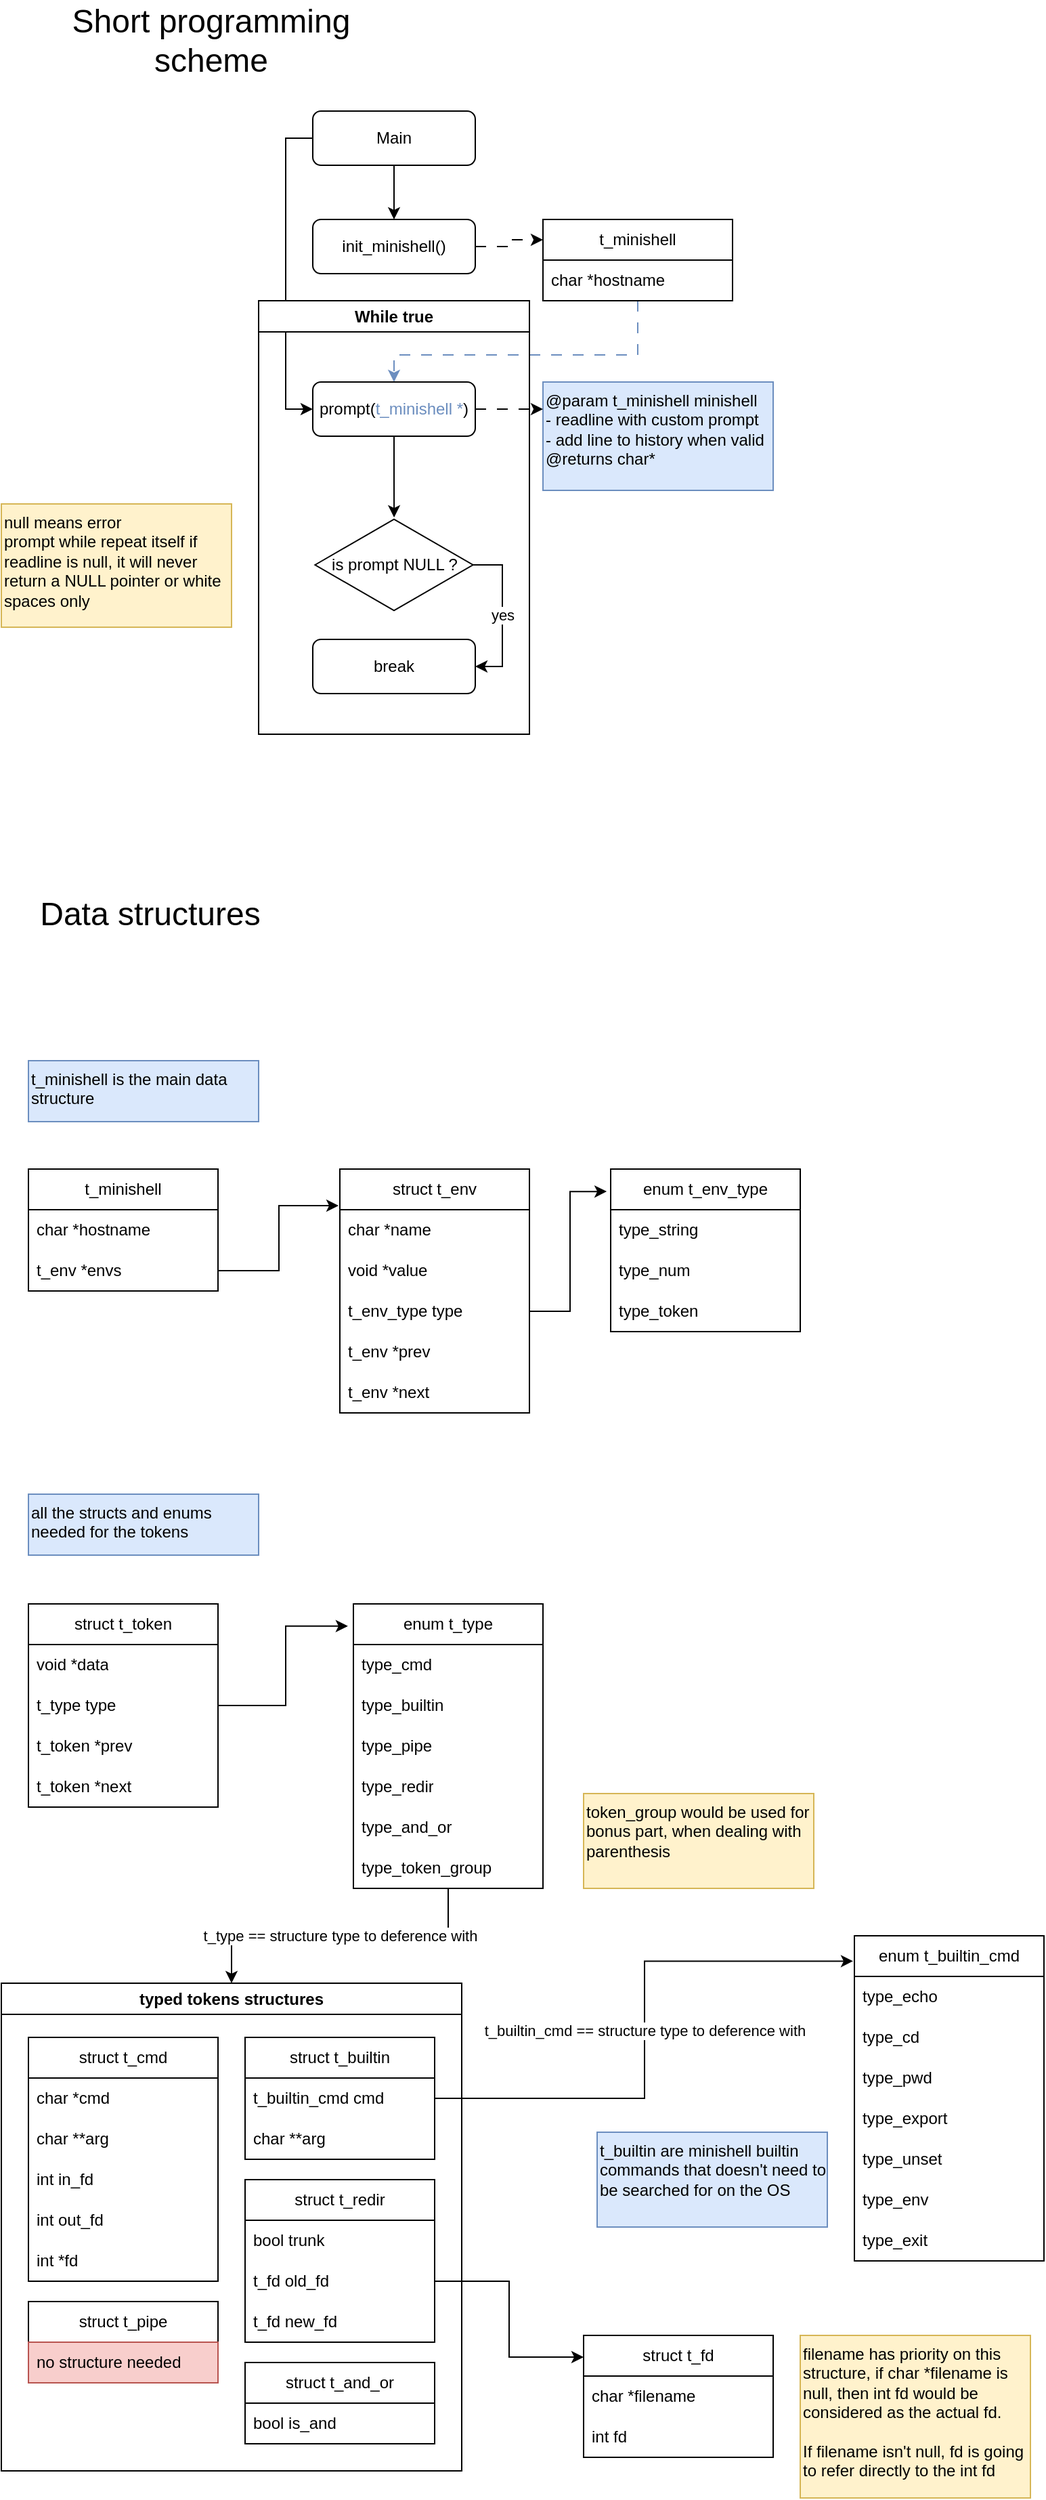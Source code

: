<mxfile compressed="true" version="24.2.0" type="github"><diagram id="C5RBs43oDa-KdzZeNtuy" name="Page-1"><mxGraphModel dx="2026" dy="1111" grid="1" gridSize="10" guides="1" tooltips="1" connect="1" arrows="1" fold="1" page="1" pageScale="1" pageWidth="827" pageHeight="1169" math="0" shadow="0"><root><mxCell id="WIyWlLk6GJQsqaUBKTNV-0"/><mxCell id="WIyWlLk6GJQsqaUBKTNV-1" parent="WIyWlLk6GJQsqaUBKTNV-0"/><mxCell id="2lQkK7vniRC7RQrExT-5-12" style="edgeStyle=orthogonalEdgeStyle;rounded=0;orthogonalLoop=1;jettySize=auto;html=1;entryX=0.5;entryY=0;entryDx=0;entryDy=0;" parent="WIyWlLk6GJQsqaUBKTNV-1" source="2lQkK7vniRC7RQrExT-5-0" target="2lQkK7vniRC7RQrExT-5-1" edge="1"><mxGeometry relative="1" as="geometry"/></mxCell><mxCell id="2lQkK7vniRC7RQrExT-5-15" style="edgeStyle=orthogonalEdgeStyle;rounded=0;orthogonalLoop=1;jettySize=auto;html=1;entryX=0;entryY=0.5;entryDx=0;entryDy=0;" parent="WIyWlLk6GJQsqaUBKTNV-1" source="2lQkK7vniRC7RQrExT-5-0" target="2lQkK7vniRC7RQrExT-5-14" edge="1"><mxGeometry relative="1" as="geometry"><Array as="points"><mxPoint x="230" y="159"/><mxPoint x="230" y="359"/></Array></mxGeometry></mxCell><mxCell id="2lQkK7vniRC7RQrExT-5-0" value="Main" style="rounded=1;whiteSpace=wrap;html=1;fontSize=12;glass=0;strokeWidth=1;shadow=0;" parent="WIyWlLk6GJQsqaUBKTNV-1" vertex="1"><mxGeometry x="250" y="139" width="120" height="40" as="geometry"/></mxCell><mxCell id="2lQkK7vniRC7RQrExT-5-7" style="edgeStyle=orthogonalEdgeStyle;rounded=0;orthogonalLoop=1;jettySize=auto;html=1;entryX=0;entryY=0.25;entryDx=0;entryDy=0;dashed=1;dashPattern=8 8;" parent="WIyWlLk6GJQsqaUBKTNV-1" source="2lQkK7vniRC7RQrExT-5-1" target="2lQkK7vniRC7RQrExT-5-3" edge="1"><mxGeometry relative="1" as="geometry"/></mxCell><mxCell id="2lQkK7vniRC7RQrExT-5-1" value="init_minishell()" style="rounded=1;whiteSpace=wrap;html=1;fontSize=12;glass=0;strokeWidth=1;shadow=0;" parent="WIyWlLk6GJQsqaUBKTNV-1" vertex="1"><mxGeometry x="250" y="219" width="120" height="40" as="geometry"/></mxCell><mxCell id="2lQkK7vniRC7RQrExT-5-16" style="edgeStyle=orthogonalEdgeStyle;rounded=0;orthogonalLoop=1;jettySize=auto;html=1;entryX=0.5;entryY=0;entryDx=0;entryDy=0;dashed=1;dashPattern=8 8;fillColor=#dae8fc;strokeColor=#6c8ebf;" parent="WIyWlLk6GJQsqaUBKTNV-1" source="2lQkK7vniRC7RQrExT-5-3" target="2lQkK7vniRC7RQrExT-5-14" edge="1"><mxGeometry relative="1" as="geometry"><Array as="points"><mxPoint x="490" y="319"/><mxPoint x="310" y="319"/></Array></mxGeometry></mxCell><mxCell id="2lQkK7vniRC7RQrExT-5-3" value="t_minishell" style="swimlane;fontStyle=0;childLayout=stackLayout;horizontal=1;startSize=30;horizontalStack=0;resizeParent=1;resizeParentMax=0;resizeLast=0;collapsible=1;marginBottom=0;whiteSpace=wrap;html=1;" parent="WIyWlLk6GJQsqaUBKTNV-1" vertex="1"><mxGeometry x="420" y="219" width="140" height="60" as="geometry"/></mxCell><mxCell id="2lQkK7vniRC7RQrExT-5-4" value="char *hostname" style="text;strokeColor=none;fillColor=none;align=left;verticalAlign=middle;spacingLeft=4;spacingRight=4;overflow=hidden;points=[[0,0.5],[1,0.5]];portConstraint=eastwest;rotatable=0;whiteSpace=wrap;html=1;" parent="2lQkK7vniRC7RQrExT-5-3" vertex="1"><mxGeometry y="30" width="140" height="30" as="geometry"/></mxCell><mxCell id="2lQkK7vniRC7RQrExT-5-17" value="&lt;div&gt;@param t_minishell minishell&lt;/div&gt;- readline with custom prompt&lt;div&gt;- add line to history when valid&lt;/div&gt;&lt;div&gt;@returns char*&lt;/div&gt;" style="rounded=0;whiteSpace=wrap;html=1;fillColor=#dae8fc;strokeColor=#6c8ebf;verticalAlign=top;align=left;" parent="WIyWlLk6GJQsqaUBKTNV-1" vertex="1"><mxGeometry x="420" y="339" width="170" height="80" as="geometry"/></mxCell><mxCell id="2lQkK7vniRC7RQrExT-5-18" value="While true" style="swimlane;whiteSpace=wrap;html=1;" parent="WIyWlLk6GJQsqaUBKTNV-1" vertex="1"><mxGeometry x="210" y="279" width="200" height="320" as="geometry"/></mxCell><mxCell id="2lQkK7vniRC7RQrExT-5-24" style="edgeStyle=orthogonalEdgeStyle;rounded=0;orthogonalLoop=1;jettySize=auto;html=1;" parent="2lQkK7vniRC7RQrExT-5-18" source="2lQkK7vniRC7RQrExT-5-14" target="2lQkK7vniRC7RQrExT-5-20" edge="1"><mxGeometry relative="1" as="geometry"/></mxCell><mxCell id="2lQkK7vniRC7RQrExT-5-14" value="prompt(&lt;font color=&quot;#6c8ebf&quot;&gt;t_minishell *&lt;/font&gt;)" style="rounded=1;whiteSpace=wrap;html=1;fontSize=12;glass=0;strokeWidth=1;shadow=0;" parent="2lQkK7vniRC7RQrExT-5-18" vertex="1"><mxGeometry x="40" y="60" width="120" height="40" as="geometry"/></mxCell><mxCell id="2lQkK7vniRC7RQrExT-5-22" value="yes" style="edgeStyle=orthogonalEdgeStyle;rounded=0;orthogonalLoop=1;jettySize=auto;html=1;entryX=1;entryY=0.5;entryDx=0;entryDy=0;" parent="2lQkK7vniRC7RQrExT-5-18" source="2lQkK7vniRC7RQrExT-5-20" target="2lQkK7vniRC7RQrExT-5-21" edge="1"><mxGeometry relative="1" as="geometry"><Array as="points"><mxPoint x="180" y="195"/><mxPoint x="180" y="270"/></Array></mxGeometry></mxCell><mxCell id="2lQkK7vniRC7RQrExT-5-20" value="is prompt NULL ?" style="html=1;whiteSpace=wrap;aspect=fixed;shape=isoRectangle;" parent="2lQkK7vniRC7RQrExT-5-18" vertex="1"><mxGeometry x="41.66" y="160" width="116.67" height="70" as="geometry"/></mxCell><mxCell id="2lQkK7vniRC7RQrExT-5-21" value="break" style="rounded=1;whiteSpace=wrap;html=1;fontSize=12;glass=0;strokeWidth=1;shadow=0;" parent="2lQkK7vniRC7RQrExT-5-18" vertex="1"><mxGeometry x="40" y="250" width="120" height="40" as="geometry"/></mxCell><mxCell id="2lQkK7vniRC7RQrExT-5-19" style="edgeStyle=orthogonalEdgeStyle;rounded=0;orthogonalLoop=1;jettySize=auto;html=1;entryX=0;entryY=0.25;entryDx=0;entryDy=0;dashed=1;dashPattern=8 8;" parent="WIyWlLk6GJQsqaUBKTNV-1" source="2lQkK7vniRC7RQrExT-5-14" target="2lQkK7vniRC7RQrExT-5-17" edge="1"><mxGeometry relative="1" as="geometry"/></mxCell><mxCell id="2lQkK7vniRC7RQrExT-5-23" value="null means error&lt;div&gt;prompt while repeat itself if readline is null, it will never return a NULL pointer or white spaces only&lt;/div&gt;" style="rounded=0;whiteSpace=wrap;html=1;fillColor=#fff2cc;strokeColor=#d6b656;verticalAlign=top;align=left;" parent="WIyWlLk6GJQsqaUBKTNV-1" vertex="1"><mxGeometry x="20" y="429" width="170" height="91" as="geometry"/></mxCell><mxCell id="-bbxTz7FxwwO8PWhE8nF-51" value="struct t_token" style="swimlane;fontStyle=0;childLayout=stackLayout;horizontal=1;startSize=30;horizontalStack=0;resizeParent=1;resizeParentMax=0;resizeLast=0;collapsible=1;marginBottom=0;whiteSpace=wrap;html=1;" parent="WIyWlLk6GJQsqaUBKTNV-1" vertex="1"><mxGeometry x="40" y="1241" width="140" height="150" as="geometry"/></mxCell><mxCell id="-bbxTz7FxwwO8PWhE8nF-52" value="void *data" style="text;strokeColor=none;fillColor=none;align=left;verticalAlign=middle;spacingLeft=4;spacingRight=4;overflow=hidden;points=[[0,0.5],[1,0.5]];portConstraint=eastwest;rotatable=0;whiteSpace=wrap;html=1;" parent="-bbxTz7FxwwO8PWhE8nF-51" vertex="1"><mxGeometry y="30" width="140" height="30" as="geometry"/></mxCell><mxCell id="-bbxTz7FxwwO8PWhE8nF-53" value="t_type type" style="text;strokeColor=none;fillColor=none;align=left;verticalAlign=middle;spacingLeft=4;spacingRight=4;overflow=hidden;points=[[0,0.5],[1,0.5]];portConstraint=eastwest;rotatable=0;whiteSpace=wrap;html=1;" parent="-bbxTz7FxwwO8PWhE8nF-51" vertex="1"><mxGeometry y="60" width="140" height="30" as="geometry"/></mxCell><mxCell id="u2Jfx3mmx3IdQpPy9aM--76" value="t_token *prev" style="text;strokeColor=none;fillColor=none;align=left;verticalAlign=middle;spacingLeft=4;spacingRight=4;overflow=hidden;points=[[0,0.5],[1,0.5]];portConstraint=eastwest;rotatable=0;whiteSpace=wrap;html=1;" vertex="1" parent="-bbxTz7FxwwO8PWhE8nF-51"><mxGeometry y="90" width="140" height="30" as="geometry"/></mxCell><mxCell id="u2Jfx3mmx3IdQpPy9aM--77" value="t_token *next" style="text;strokeColor=none;fillColor=none;align=left;verticalAlign=middle;spacingLeft=4;spacingRight=4;overflow=hidden;points=[[0,0.5],[1,0.5]];portConstraint=eastwest;rotatable=0;whiteSpace=wrap;html=1;" vertex="1" parent="-bbxTz7FxwwO8PWhE8nF-51"><mxGeometry y="120" width="140" height="30" as="geometry"/></mxCell><mxCell id="u2Jfx3mmx3IdQpPy9aM--47" value="t_type == structure type to deference with" style="edgeStyle=orthogonalEdgeStyle;rounded=0;orthogonalLoop=1;jettySize=auto;html=1;entryX=0.5;entryY=0;entryDx=0;entryDy=0;" edge="1" parent="WIyWlLk6GJQsqaUBKTNV-1" source="u2Jfx3mmx3IdQpPy9aM--0" target="u2Jfx3mmx3IdQpPy9aM--9"><mxGeometry relative="1" as="geometry"/></mxCell><mxCell id="u2Jfx3mmx3IdQpPy9aM--0" value="enum t_type" style="swimlane;fontStyle=0;childLayout=stackLayout;horizontal=1;startSize=30;horizontalStack=0;resizeParent=1;resizeParentMax=0;resizeLast=0;collapsible=1;marginBottom=0;whiteSpace=wrap;html=1;" vertex="1" parent="WIyWlLk6GJQsqaUBKTNV-1"><mxGeometry x="280" y="1241" width="140" height="210" as="geometry"/></mxCell><mxCell id="u2Jfx3mmx3IdQpPy9aM--1" value="type_cmd" style="text;strokeColor=none;fillColor=none;align=left;verticalAlign=middle;spacingLeft=4;spacingRight=4;overflow=hidden;points=[[0,0.5],[1,0.5]];portConstraint=eastwest;rotatable=0;whiteSpace=wrap;html=1;" vertex="1" parent="u2Jfx3mmx3IdQpPy9aM--0"><mxGeometry y="30" width="140" height="30" as="geometry"/></mxCell><mxCell id="u2Jfx3mmx3IdQpPy9aM--4" value="type_builtin" style="text;strokeColor=none;fillColor=none;align=left;verticalAlign=middle;spacingLeft=4;spacingRight=4;overflow=hidden;points=[[0,0.5],[1,0.5]];portConstraint=eastwest;rotatable=0;whiteSpace=wrap;html=1;" vertex="1" parent="u2Jfx3mmx3IdQpPy9aM--0"><mxGeometry y="60" width="140" height="30" as="geometry"/></mxCell><mxCell id="u2Jfx3mmx3IdQpPy9aM--5" value="type_pipe" style="text;strokeColor=none;fillColor=none;align=left;verticalAlign=middle;spacingLeft=4;spacingRight=4;overflow=hidden;points=[[0,0.5],[1,0.5]];portConstraint=eastwest;rotatable=0;whiteSpace=wrap;html=1;" vertex="1" parent="u2Jfx3mmx3IdQpPy9aM--0"><mxGeometry y="90" width="140" height="30" as="geometry"/></mxCell><mxCell id="u2Jfx3mmx3IdQpPy9aM--6" value="type_redir" style="text;strokeColor=none;fillColor=none;align=left;verticalAlign=middle;spacingLeft=4;spacingRight=4;overflow=hidden;points=[[0,0.5],[1,0.5]];portConstraint=eastwest;rotatable=0;whiteSpace=wrap;html=1;" vertex="1" parent="u2Jfx3mmx3IdQpPy9aM--0"><mxGeometry y="120" width="140" height="30" as="geometry"/></mxCell><mxCell id="u2Jfx3mmx3IdQpPy9aM--7" value="type_and_or" style="text;strokeColor=none;fillColor=none;align=left;verticalAlign=middle;spacingLeft=4;spacingRight=4;overflow=hidden;points=[[0,0.5],[1,0.5]];portConstraint=eastwest;rotatable=0;whiteSpace=wrap;html=1;" vertex="1" parent="u2Jfx3mmx3IdQpPy9aM--0"><mxGeometry y="150" width="140" height="30" as="geometry"/></mxCell><mxCell id="u2Jfx3mmx3IdQpPy9aM--49" value="type_token_group" style="text;strokeColor=none;fillColor=none;align=left;verticalAlign=middle;spacingLeft=4;spacingRight=4;overflow=hidden;points=[[0,0.5],[1,0.5]];portConstraint=eastwest;rotatable=0;whiteSpace=wrap;html=1;" vertex="1" parent="u2Jfx3mmx3IdQpPy9aM--0"><mxGeometry y="180" width="140" height="30" as="geometry"/></mxCell><mxCell id="u2Jfx3mmx3IdQpPy9aM--8" value="" style="endArrow=classic;html=1;rounded=0;entryX=-0.029;entryY=0.078;entryDx=0;entryDy=0;entryPerimeter=0;exitX=1;exitY=0.5;exitDx=0;exitDy=0;edgeStyle=orthogonalEdgeStyle;" edge="1" parent="WIyWlLk6GJQsqaUBKTNV-1" source="-bbxTz7FxwwO8PWhE8nF-53" target="u2Jfx3mmx3IdQpPy9aM--0"><mxGeometry width="50" height="50" relative="1" as="geometry"><mxPoint x="620" y="1401" as="sourcePoint"/><mxPoint x="670" y="1351" as="targetPoint"/></mxGeometry></mxCell><mxCell id="u2Jfx3mmx3IdQpPy9aM--9" value="typed tokens structures" style="swimlane;whiteSpace=wrap;html=1;" vertex="1" parent="WIyWlLk6GJQsqaUBKTNV-1"><mxGeometry x="20" y="1521" width="340" height="360" as="geometry"/></mxCell><mxCell id="-bbxTz7FxwwO8PWhE8nF-19" value="struct t_cmd" style="swimlane;fontStyle=0;childLayout=stackLayout;horizontal=1;startSize=30;horizontalStack=0;resizeParent=1;resizeParentMax=0;resizeLast=0;collapsible=1;marginBottom=0;whiteSpace=wrap;html=1;" parent="u2Jfx3mmx3IdQpPy9aM--9" vertex="1"><mxGeometry x="20" y="40" width="140" height="180" as="geometry"/></mxCell><mxCell id="-bbxTz7FxwwO8PWhE8nF-20" value="char *cmd" style="text;strokeColor=none;fillColor=none;align=left;verticalAlign=middle;spacingLeft=4;spacingRight=4;overflow=hidden;points=[[0,0.5],[1,0.5]];portConstraint=eastwest;rotatable=0;whiteSpace=wrap;html=1;" parent="-bbxTz7FxwwO8PWhE8nF-19" vertex="1"><mxGeometry y="30" width="140" height="30" as="geometry"/></mxCell><mxCell id="-bbxTz7FxwwO8PWhE8nF-21" value="char **arg" style="text;strokeColor=none;fillColor=none;align=left;verticalAlign=middle;spacingLeft=4;spacingRight=4;overflow=hidden;points=[[0,0.5],[1,0.5]];portConstraint=eastwest;rotatable=0;whiteSpace=wrap;html=1;" parent="-bbxTz7FxwwO8PWhE8nF-19" vertex="1"><mxGeometry y="60" width="140" height="30" as="geometry"/></mxCell><mxCell id="-bbxTz7FxwwO8PWhE8nF-22" value="int in_fd" style="text;strokeColor=none;fillColor=none;align=left;verticalAlign=middle;spacingLeft=4;spacingRight=4;overflow=hidden;points=[[0,0.5],[1,0.5]];portConstraint=eastwest;rotatable=0;whiteSpace=wrap;html=1;" parent="-bbxTz7FxwwO8PWhE8nF-19" vertex="1"><mxGeometry y="90" width="140" height="30" as="geometry"/></mxCell><mxCell id="-bbxTz7FxwwO8PWhE8nF-23" value="int out_fd" style="text;strokeColor=none;fillColor=none;align=left;verticalAlign=middle;spacingLeft=4;spacingRight=4;overflow=hidden;points=[[0,0.5],[1,0.5]];portConstraint=eastwest;rotatable=0;whiteSpace=wrap;html=1;" parent="-bbxTz7FxwwO8PWhE8nF-19" vertex="1"><mxGeometry y="120" width="140" height="30" as="geometry"/></mxCell><mxCell id="-bbxTz7FxwwO8PWhE8nF-24" value="int *fd" style="text;strokeColor=none;fillColor=none;align=left;verticalAlign=middle;spacingLeft=4;spacingRight=4;overflow=hidden;points=[[0,0.5],[1,0.5]];portConstraint=eastwest;rotatable=0;whiteSpace=wrap;html=1;" parent="-bbxTz7FxwwO8PWhE8nF-19" vertex="1"><mxGeometry y="150" width="140" height="30" as="geometry"/></mxCell><mxCell id="-bbxTz7FxwwO8PWhE8nF-45" value="struct t_builtin" style="swimlane;fontStyle=0;childLayout=stackLayout;horizontal=1;startSize=30;horizontalStack=0;resizeParent=1;resizeParentMax=0;resizeLast=0;collapsible=1;marginBottom=0;whiteSpace=wrap;html=1;" parent="u2Jfx3mmx3IdQpPy9aM--9" vertex="1"><mxGeometry x="180" y="40" width="140" height="90" as="geometry"/></mxCell><mxCell id="-bbxTz7FxwwO8PWhE8nF-46" value="t_builtin_cmd cmd" style="text;strokeColor=none;fillColor=none;align=left;verticalAlign=middle;spacingLeft=4;spacingRight=4;overflow=hidden;points=[[0,0.5],[1,0.5]];portConstraint=eastwest;rotatable=0;whiteSpace=wrap;html=1;" parent="-bbxTz7FxwwO8PWhE8nF-45" vertex="1"><mxGeometry y="30" width="140" height="30" as="geometry"/></mxCell><mxCell id="-bbxTz7FxwwO8PWhE8nF-47" value="char **arg" style="text;strokeColor=none;fillColor=none;align=left;verticalAlign=middle;spacingLeft=4;spacingRight=4;overflow=hidden;points=[[0,0.5],[1,0.5]];portConstraint=eastwest;rotatable=0;whiteSpace=wrap;html=1;" parent="-bbxTz7FxwwO8PWhE8nF-45" vertex="1"><mxGeometry y="60" width="140" height="30" as="geometry"/></mxCell><mxCell id="u2Jfx3mmx3IdQpPy9aM--11" value="struct t_pipe" style="swimlane;fontStyle=0;childLayout=stackLayout;horizontal=1;startSize=30;horizontalStack=0;resizeParent=1;resizeParentMax=0;resizeLast=0;collapsible=1;marginBottom=0;whiteSpace=wrap;html=1;" vertex="1" parent="u2Jfx3mmx3IdQpPy9aM--9"><mxGeometry x="20" y="235" width="140" height="60" as="geometry"/></mxCell><mxCell id="u2Jfx3mmx3IdQpPy9aM--16" value="no structure needed" style="text;strokeColor=#b85450;fillColor=#f8cecc;align=left;verticalAlign=middle;spacingLeft=4;spacingRight=4;overflow=hidden;points=[[0,0.5],[1,0.5]];portConstraint=eastwest;rotatable=0;whiteSpace=wrap;html=1;" vertex="1" parent="u2Jfx3mmx3IdQpPy9aM--11"><mxGeometry y="30" width="140" height="30" as="geometry"/></mxCell><mxCell id="u2Jfx3mmx3IdQpPy9aM--17" value="struct t_redir" style="swimlane;fontStyle=0;childLayout=stackLayout;horizontal=1;startSize=30;horizontalStack=0;resizeParent=1;resizeParentMax=0;resizeLast=0;collapsible=1;marginBottom=0;whiteSpace=wrap;html=1;" vertex="1" parent="u2Jfx3mmx3IdQpPy9aM--9"><mxGeometry x="180" y="145" width="140" height="120" as="geometry"/></mxCell><mxCell id="u2Jfx3mmx3IdQpPy9aM--32" value="bool trunk" style="text;strokeColor=none;fillColor=none;align=left;verticalAlign=middle;spacingLeft=4;spacingRight=4;overflow=hidden;points=[[0,0.5],[1,0.5]];portConstraint=eastwest;rotatable=0;whiteSpace=wrap;html=1;" vertex="1" parent="u2Jfx3mmx3IdQpPy9aM--17"><mxGeometry y="30" width="140" height="30" as="geometry"/></mxCell><mxCell id="u2Jfx3mmx3IdQpPy9aM--18" value="t_fd old_fd" style="text;strokeColor=none;fillColor=none;align=left;verticalAlign=middle;spacingLeft=4;spacingRight=4;overflow=hidden;points=[[0,0.5],[1,0.5]];portConstraint=eastwest;rotatable=0;whiteSpace=wrap;html=1;" vertex="1" parent="u2Jfx3mmx3IdQpPy9aM--17"><mxGeometry y="60" width="140" height="30" as="geometry"/></mxCell><mxCell id="u2Jfx3mmx3IdQpPy9aM--19" value="t_fd new_fd" style="text;strokeColor=none;fillColor=none;align=left;verticalAlign=middle;spacingLeft=4;spacingRight=4;overflow=hidden;points=[[0,0.5],[1,0.5]];portConstraint=eastwest;rotatable=0;whiteSpace=wrap;html=1;" vertex="1" parent="u2Jfx3mmx3IdQpPy9aM--17"><mxGeometry y="90" width="140" height="30" as="geometry"/></mxCell><mxCell id="u2Jfx3mmx3IdQpPy9aM--20" value="struct t_and_or" style="swimlane;fontStyle=0;childLayout=stackLayout;horizontal=1;startSize=30;horizontalStack=0;resizeParent=1;resizeParentMax=0;resizeLast=0;collapsible=1;marginBottom=0;whiteSpace=wrap;html=1;" vertex="1" parent="u2Jfx3mmx3IdQpPy9aM--9"><mxGeometry x="180" y="280" width="140" height="60" as="geometry"/></mxCell><mxCell id="u2Jfx3mmx3IdQpPy9aM--21" value="bool is_and" style="text;strokeColor=none;fillColor=none;align=left;verticalAlign=middle;spacingLeft=4;spacingRight=4;overflow=hidden;points=[[0,0.5],[1,0.5]];portConstraint=eastwest;rotatable=0;whiteSpace=wrap;html=1;" vertex="1" parent="u2Jfx3mmx3IdQpPy9aM--20"><mxGeometry y="30" width="140" height="30" as="geometry"/></mxCell><mxCell id="u2Jfx3mmx3IdQpPy9aM--24" value="enum t_builtin_cmd" style="swimlane;fontStyle=0;childLayout=stackLayout;horizontal=1;startSize=30;horizontalStack=0;resizeParent=1;resizeParentMax=0;resizeLast=0;collapsible=1;marginBottom=0;whiteSpace=wrap;html=1;" vertex="1" parent="WIyWlLk6GJQsqaUBKTNV-1"><mxGeometry x="650" y="1486" width="140" height="240" as="geometry"/></mxCell><mxCell id="u2Jfx3mmx3IdQpPy9aM--25" value="type_echo" style="text;strokeColor=none;fillColor=none;align=left;verticalAlign=middle;spacingLeft=4;spacingRight=4;overflow=hidden;points=[[0,0.5],[1,0.5]];portConstraint=eastwest;rotatable=0;whiteSpace=wrap;html=1;" vertex="1" parent="u2Jfx3mmx3IdQpPy9aM--24"><mxGeometry y="30" width="140" height="30" as="geometry"/></mxCell><mxCell id="u2Jfx3mmx3IdQpPy9aM--39" value="type_cd" style="text;strokeColor=none;fillColor=none;align=left;verticalAlign=middle;spacingLeft=4;spacingRight=4;overflow=hidden;points=[[0,0.5],[1,0.5]];portConstraint=eastwest;rotatable=0;whiteSpace=wrap;html=1;" vertex="1" parent="u2Jfx3mmx3IdQpPy9aM--24"><mxGeometry y="60" width="140" height="30" as="geometry"/></mxCell><mxCell id="u2Jfx3mmx3IdQpPy9aM--40" value="type_pwd" style="text;strokeColor=none;fillColor=none;align=left;verticalAlign=middle;spacingLeft=4;spacingRight=4;overflow=hidden;points=[[0,0.5],[1,0.5]];portConstraint=eastwest;rotatable=0;whiteSpace=wrap;html=1;" vertex="1" parent="u2Jfx3mmx3IdQpPy9aM--24"><mxGeometry y="90" width="140" height="30" as="geometry"/></mxCell><mxCell id="u2Jfx3mmx3IdQpPy9aM--41" value="type_export" style="text;strokeColor=none;fillColor=none;align=left;verticalAlign=middle;spacingLeft=4;spacingRight=4;overflow=hidden;points=[[0,0.5],[1,0.5]];portConstraint=eastwest;rotatable=0;whiteSpace=wrap;html=1;" vertex="1" parent="u2Jfx3mmx3IdQpPy9aM--24"><mxGeometry y="120" width="140" height="30" as="geometry"/></mxCell><mxCell id="u2Jfx3mmx3IdQpPy9aM--42" value="type_unset" style="text;strokeColor=none;fillColor=none;align=left;verticalAlign=middle;spacingLeft=4;spacingRight=4;overflow=hidden;points=[[0,0.5],[1,0.5]];portConstraint=eastwest;rotatable=0;whiteSpace=wrap;html=1;" vertex="1" parent="u2Jfx3mmx3IdQpPy9aM--24"><mxGeometry y="150" width="140" height="30" as="geometry"/></mxCell><mxCell id="u2Jfx3mmx3IdQpPy9aM--43" value="type_env" style="text;strokeColor=none;fillColor=none;align=left;verticalAlign=middle;spacingLeft=4;spacingRight=4;overflow=hidden;points=[[0,0.5],[1,0.5]];portConstraint=eastwest;rotatable=0;whiteSpace=wrap;html=1;" vertex="1" parent="u2Jfx3mmx3IdQpPy9aM--24"><mxGeometry y="180" width="140" height="30" as="geometry"/></mxCell><mxCell id="u2Jfx3mmx3IdQpPy9aM--44" value="type_exit" style="text;strokeColor=none;fillColor=none;align=left;verticalAlign=middle;spacingLeft=4;spacingRight=4;overflow=hidden;points=[[0,0.5],[1,0.5]];portConstraint=eastwest;rotatable=0;whiteSpace=wrap;html=1;" vertex="1" parent="u2Jfx3mmx3IdQpPy9aM--24"><mxGeometry y="210" width="140" height="30" as="geometry"/></mxCell><mxCell id="u2Jfx3mmx3IdQpPy9aM--31" value="t_builtin_cmd == structure type to deference with" style="edgeStyle=orthogonalEdgeStyle;rounded=0;orthogonalLoop=1;jettySize=auto;html=1;entryX=-0.007;entryY=0.078;entryDx=0;entryDy=0;entryPerimeter=0;" edge="1" parent="WIyWlLk6GJQsqaUBKTNV-1" source="-bbxTz7FxwwO8PWhE8nF-46" target="u2Jfx3mmx3IdQpPy9aM--24"><mxGeometry relative="1" as="geometry"/></mxCell><mxCell id="u2Jfx3mmx3IdQpPy9aM--33" value="struct t_fd" style="swimlane;fontStyle=0;childLayout=stackLayout;horizontal=1;startSize=30;horizontalStack=0;resizeParent=1;resizeParentMax=0;resizeLast=0;collapsible=1;marginBottom=0;whiteSpace=wrap;html=1;" vertex="1" parent="WIyWlLk6GJQsqaUBKTNV-1"><mxGeometry x="450" y="1781" width="140" height="90" as="geometry"/></mxCell><mxCell id="u2Jfx3mmx3IdQpPy9aM--37" value="char *filename" style="text;strokeColor=none;fillColor=none;align=left;verticalAlign=middle;spacingLeft=4;spacingRight=4;overflow=hidden;points=[[0,0.5],[1,0.5]];portConstraint=eastwest;rotatable=0;whiteSpace=wrap;html=1;" vertex="1" parent="u2Jfx3mmx3IdQpPy9aM--33"><mxGeometry y="30" width="140" height="30" as="geometry"/></mxCell><mxCell id="u2Jfx3mmx3IdQpPy9aM--36" value="int fd" style="text;strokeColor=none;fillColor=none;align=left;verticalAlign=middle;spacingLeft=4;spacingRight=4;overflow=hidden;points=[[0,0.5],[1,0.5]];portConstraint=eastwest;rotatable=0;whiteSpace=wrap;html=1;" vertex="1" parent="u2Jfx3mmx3IdQpPy9aM--33"><mxGeometry y="60" width="140" height="30" as="geometry"/></mxCell><mxCell id="u2Jfx3mmx3IdQpPy9aM--38" value="filename has priority on this structure, if char *filename is null, then int fd would be considered as the actual fd.&lt;div&gt;&lt;br&gt;&lt;/div&gt;&lt;div&gt;If filename isn't null, fd is going to refer directly to the int fd&lt;/div&gt;" style="rounded=0;whiteSpace=wrap;html=1;fillColor=#fff2cc;strokeColor=#d6b656;verticalAlign=top;align=left;" vertex="1" parent="WIyWlLk6GJQsqaUBKTNV-1"><mxGeometry x="610" y="1781" width="170" height="120" as="geometry"/></mxCell><mxCell id="u2Jfx3mmx3IdQpPy9aM--45" value="Data structures" style="text;html=1;align=center;verticalAlign=middle;whiteSpace=wrap;rounded=0;fontSize=24;" vertex="1" parent="WIyWlLk6GJQsqaUBKTNV-1"><mxGeometry x="40" y="704" width="180" height="55" as="geometry"/></mxCell><mxCell id="u2Jfx3mmx3IdQpPy9aM--48" style="edgeStyle=orthogonalEdgeStyle;rounded=0;orthogonalLoop=1;jettySize=auto;html=1;entryX=0;entryY=0.178;entryDx=0;entryDy=0;entryPerimeter=0;" edge="1" parent="WIyWlLk6GJQsqaUBKTNV-1" source="u2Jfx3mmx3IdQpPy9aM--18" target="u2Jfx3mmx3IdQpPy9aM--33"><mxGeometry relative="1" as="geometry"/></mxCell><mxCell id="u2Jfx3mmx3IdQpPy9aM--50" value="token_group would be used for bonus part, when dealing with parenthesis" style="rounded=0;whiteSpace=wrap;html=1;fillColor=#fff2cc;strokeColor=#d6b656;verticalAlign=top;align=left;" vertex="1" parent="WIyWlLk6GJQsqaUBKTNV-1"><mxGeometry x="450" y="1381" width="170" height="70" as="geometry"/></mxCell><mxCell id="u2Jfx3mmx3IdQpPy9aM--51" value="t_builtin are minishell builtin commands that doesn't need to be searched for on the OS" style="rounded=0;whiteSpace=wrap;html=1;fillColor=#dae8fc;strokeColor=#6c8ebf;verticalAlign=top;align=left;" vertex="1" parent="WIyWlLk6GJQsqaUBKTNV-1"><mxGeometry x="460" y="1631" width="170" height="70" as="geometry"/></mxCell><mxCell id="u2Jfx3mmx3IdQpPy9aM--52" value="Short programming scheme" style="text;html=1;align=center;verticalAlign=middle;whiteSpace=wrap;rounded=0;fontSize=24;" vertex="1" parent="WIyWlLk6GJQsqaUBKTNV-1"><mxGeometry x="50" y="59" width="250" height="55" as="geometry"/></mxCell><mxCell id="u2Jfx3mmx3IdQpPy9aM--56" value="t_minishell" style="swimlane;fontStyle=0;childLayout=stackLayout;horizontal=1;startSize=30;horizontalStack=0;resizeParent=1;resizeParentMax=0;resizeLast=0;collapsible=1;marginBottom=0;whiteSpace=wrap;html=1;" vertex="1" parent="WIyWlLk6GJQsqaUBKTNV-1"><mxGeometry x="40" y="920" width="140" height="90" as="geometry"/></mxCell><mxCell id="u2Jfx3mmx3IdQpPy9aM--57" value="char *hostname" style="text;strokeColor=none;fillColor=none;align=left;verticalAlign=middle;spacingLeft=4;spacingRight=4;overflow=hidden;points=[[0,0.5],[1,0.5]];portConstraint=eastwest;rotatable=0;whiteSpace=wrap;html=1;" vertex="1" parent="u2Jfx3mmx3IdQpPy9aM--56"><mxGeometry y="30" width="140" height="30" as="geometry"/></mxCell><mxCell id="u2Jfx3mmx3IdQpPy9aM--71" value="t_env *envs" style="text;strokeColor=none;fillColor=none;align=left;verticalAlign=middle;spacingLeft=4;spacingRight=4;overflow=hidden;points=[[0,0.5],[1,0.5]];portConstraint=eastwest;rotatable=0;whiteSpace=wrap;html=1;" vertex="1" parent="u2Jfx3mmx3IdQpPy9aM--56"><mxGeometry y="60" width="140" height="30" as="geometry"/></mxCell><mxCell id="u2Jfx3mmx3IdQpPy9aM--58" value="t_minishell is the main data structure" style="rounded=0;whiteSpace=wrap;html=1;fillColor=#dae8fc;strokeColor=#6c8ebf;verticalAlign=top;align=left;" vertex="1" parent="WIyWlLk6GJQsqaUBKTNV-1"><mxGeometry x="40" y="840" width="170" height="45" as="geometry"/></mxCell><mxCell id="u2Jfx3mmx3IdQpPy9aM--59" value="struct t_env" style="swimlane;fontStyle=0;childLayout=stackLayout;horizontal=1;startSize=30;horizontalStack=0;resizeParent=1;resizeParentMax=0;resizeLast=0;collapsible=1;marginBottom=0;whiteSpace=wrap;html=1;" vertex="1" parent="WIyWlLk6GJQsqaUBKTNV-1"><mxGeometry x="270" y="920" width="140" height="180" as="geometry"/></mxCell><mxCell id="u2Jfx3mmx3IdQpPy9aM--60" value="char *name" style="text;strokeColor=none;fillColor=none;align=left;verticalAlign=middle;spacingLeft=4;spacingRight=4;overflow=hidden;points=[[0,0.5],[1,0.5]];portConstraint=eastwest;rotatable=0;whiteSpace=wrap;html=1;" vertex="1" parent="u2Jfx3mmx3IdQpPy9aM--59"><mxGeometry y="30" width="140" height="30" as="geometry"/></mxCell><mxCell id="u2Jfx3mmx3IdQpPy9aM--61" value="void *value" style="text;strokeColor=none;fillColor=none;align=left;verticalAlign=middle;spacingLeft=4;spacingRight=4;overflow=hidden;points=[[0,0.5],[1,0.5]];portConstraint=eastwest;rotatable=0;whiteSpace=wrap;html=1;" vertex="1" parent="u2Jfx3mmx3IdQpPy9aM--59"><mxGeometry y="60" width="140" height="30" as="geometry"/></mxCell><mxCell id="u2Jfx3mmx3IdQpPy9aM--62" value="t_env_type type" style="text;strokeColor=none;fillColor=none;align=left;verticalAlign=middle;spacingLeft=4;spacingRight=4;overflow=hidden;points=[[0,0.5],[1,0.5]];portConstraint=eastwest;rotatable=0;whiteSpace=wrap;html=1;" vertex="1" parent="u2Jfx3mmx3IdQpPy9aM--59"><mxGeometry y="90" width="140" height="30" as="geometry"/></mxCell><mxCell id="u2Jfx3mmx3IdQpPy9aM--74" value="t_env *prev" style="text;strokeColor=none;fillColor=none;align=left;verticalAlign=middle;spacingLeft=4;spacingRight=4;overflow=hidden;points=[[0,0.5],[1,0.5]];portConstraint=eastwest;rotatable=0;whiteSpace=wrap;html=1;" vertex="1" parent="u2Jfx3mmx3IdQpPy9aM--59"><mxGeometry y="120" width="140" height="30" as="geometry"/></mxCell><mxCell id="u2Jfx3mmx3IdQpPy9aM--75" value="t_env *next" style="text;strokeColor=none;fillColor=none;align=left;verticalAlign=middle;spacingLeft=4;spacingRight=4;overflow=hidden;points=[[0,0.5],[1,0.5]];portConstraint=eastwest;rotatable=0;whiteSpace=wrap;html=1;" vertex="1" parent="u2Jfx3mmx3IdQpPy9aM--59"><mxGeometry y="150" width="140" height="30" as="geometry"/></mxCell><mxCell id="u2Jfx3mmx3IdQpPy9aM--63" value="enum t_env_type" style="swimlane;fontStyle=0;childLayout=stackLayout;horizontal=1;startSize=30;horizontalStack=0;resizeParent=1;resizeParentMax=0;resizeLast=0;collapsible=1;marginBottom=0;whiteSpace=wrap;html=1;" vertex="1" parent="WIyWlLk6GJQsqaUBKTNV-1"><mxGeometry x="470" y="920" width="140" height="120" as="geometry"/></mxCell><mxCell id="u2Jfx3mmx3IdQpPy9aM--64" value="type_string" style="text;strokeColor=none;fillColor=none;align=left;verticalAlign=middle;spacingLeft=4;spacingRight=4;overflow=hidden;points=[[0,0.5],[1,0.5]];portConstraint=eastwest;rotatable=0;whiteSpace=wrap;html=1;" vertex="1" parent="u2Jfx3mmx3IdQpPy9aM--63"><mxGeometry y="30" width="140" height="30" as="geometry"/></mxCell><mxCell id="u2Jfx3mmx3IdQpPy9aM--65" value="type_num" style="text;strokeColor=none;fillColor=none;align=left;verticalAlign=middle;spacingLeft=4;spacingRight=4;overflow=hidden;points=[[0,0.5],[1,0.5]];portConstraint=eastwest;rotatable=0;whiteSpace=wrap;html=1;" vertex="1" parent="u2Jfx3mmx3IdQpPy9aM--63"><mxGeometry y="60" width="140" height="30" as="geometry"/></mxCell><mxCell id="u2Jfx3mmx3IdQpPy9aM--66" value="type_token" style="text;strokeColor=none;fillColor=none;align=left;verticalAlign=middle;spacingLeft=4;spacingRight=4;overflow=hidden;points=[[0,0.5],[1,0.5]];portConstraint=eastwest;rotatable=0;whiteSpace=wrap;html=1;" vertex="1" parent="u2Jfx3mmx3IdQpPy9aM--63"><mxGeometry y="90" width="140" height="30" as="geometry"/></mxCell><mxCell id="u2Jfx3mmx3IdQpPy9aM--70" style="edgeStyle=orthogonalEdgeStyle;rounded=0;orthogonalLoop=1;jettySize=auto;html=1;entryX=-0.021;entryY=0.138;entryDx=0;entryDy=0;entryPerimeter=0;" edge="1" parent="WIyWlLk6GJQsqaUBKTNV-1" source="u2Jfx3mmx3IdQpPy9aM--62" target="u2Jfx3mmx3IdQpPy9aM--63"><mxGeometry relative="1" as="geometry"/></mxCell><mxCell id="u2Jfx3mmx3IdQpPy9aM--72" style="edgeStyle=orthogonalEdgeStyle;rounded=0;orthogonalLoop=1;jettySize=auto;html=1;entryX=-0.007;entryY=0.15;entryDx=0;entryDy=0;entryPerimeter=0;" edge="1" parent="WIyWlLk6GJQsqaUBKTNV-1" source="u2Jfx3mmx3IdQpPy9aM--71" target="u2Jfx3mmx3IdQpPy9aM--59"><mxGeometry relative="1" as="geometry"/></mxCell><mxCell id="u2Jfx3mmx3IdQpPy9aM--78" value="all the structs and enums needed for the tokens" style="rounded=0;whiteSpace=wrap;html=1;fillColor=#dae8fc;strokeColor=#6c8ebf;verticalAlign=top;align=left;" vertex="1" parent="WIyWlLk6GJQsqaUBKTNV-1"><mxGeometry x="40" y="1160" width="170" height="45" as="geometry"/></mxCell></root></mxGraphModel></diagram></mxfile>